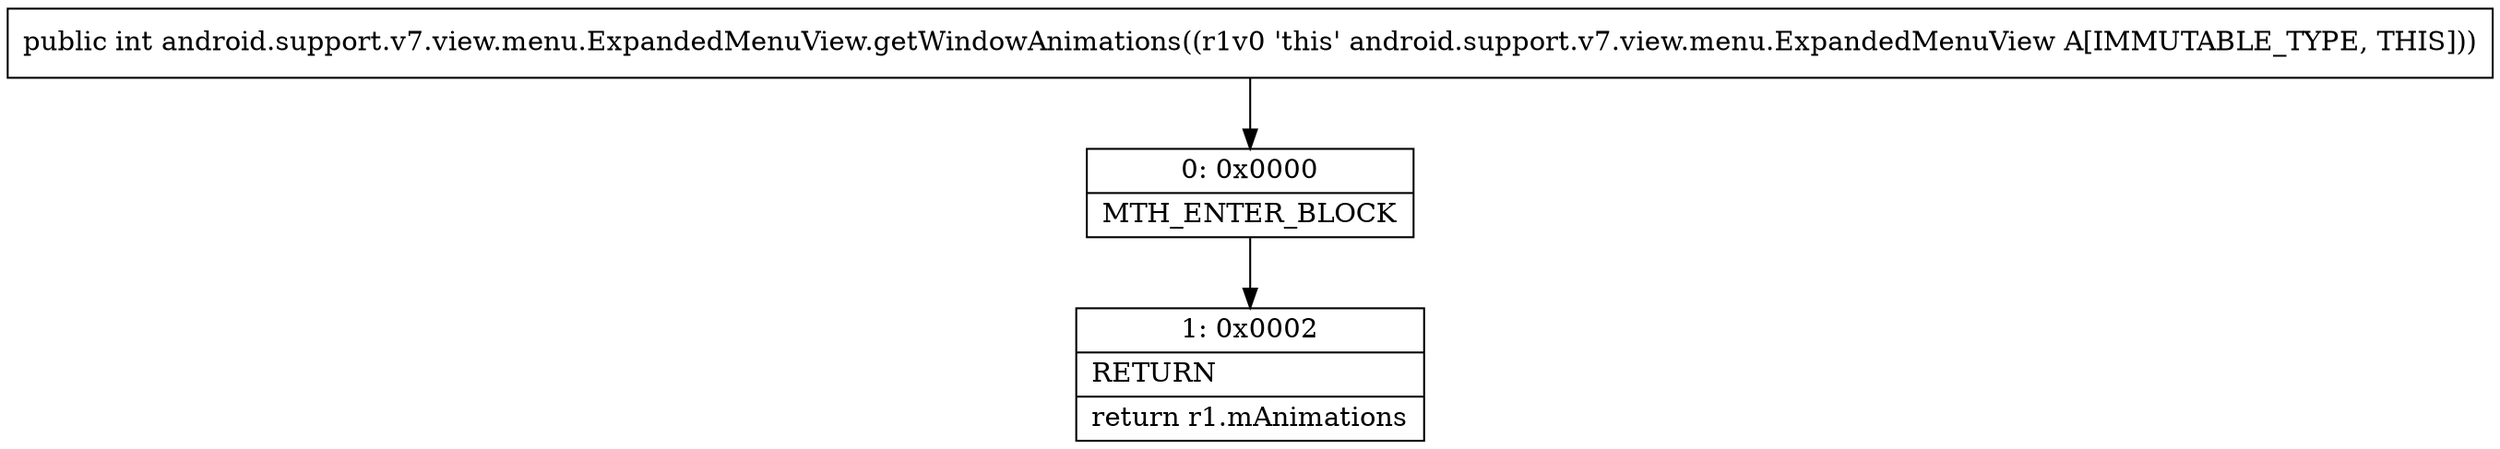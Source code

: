 digraph "CFG forandroid.support.v7.view.menu.ExpandedMenuView.getWindowAnimations()I" {
Node_0 [shape=record,label="{0\:\ 0x0000|MTH_ENTER_BLOCK\l}"];
Node_1 [shape=record,label="{1\:\ 0x0002|RETURN\l|return r1.mAnimations\l}"];
MethodNode[shape=record,label="{public int android.support.v7.view.menu.ExpandedMenuView.getWindowAnimations((r1v0 'this' android.support.v7.view.menu.ExpandedMenuView A[IMMUTABLE_TYPE, THIS])) }"];
MethodNode -> Node_0;
Node_0 -> Node_1;
}

